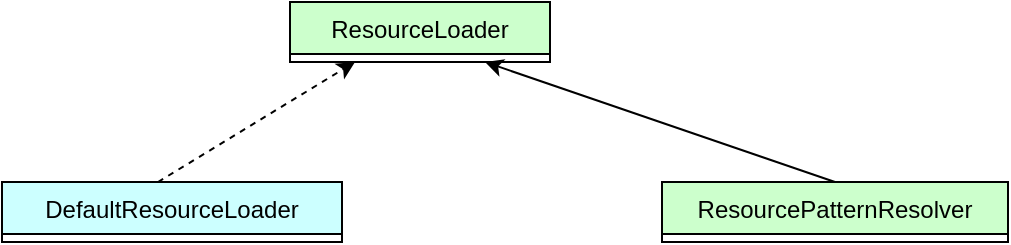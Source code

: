 <mxfile version="20.5.3" type="github">
  <diagram id="aS9pjdUC0Do7hMSleVWt" name="第 1 页">
    <mxGraphModel dx="2062" dy="1114" grid="0" gridSize="10" guides="1" tooltips="1" connect="1" arrows="1" fold="1" page="1" pageScale="1" pageWidth="1654" pageHeight="1169" background="none" math="0" shadow="0">
      <root>
        <mxCell id="0" />
        <mxCell id="1" parent="0" />
        <mxCell id="eDFqkNTLr4-eCkODvhOK-2" value="ResourceLoader" style="swimlane;fontStyle=0;childLayout=stackLayout;horizontal=1;startSize=26;fillColor=#CCFFCC;horizontalStack=0;resizeParent=1;resizeParentMax=0;resizeLast=0;collapsible=1;marginBottom=0;direction=east;strokeColor=default;swimlaneLine=1;glass=0;rounded=0;shadow=0;" parent="1" vertex="1" collapsed="1">
          <mxGeometry x="706" y="146" width="130" height="30" as="geometry">
            <mxRectangle x="758" y="56" width="180" height="52" as="alternateBounds" />
          </mxGeometry>
        </mxCell>
        <mxCell id="eDFqkNTLr4-eCkODvhOK-3" value="" style="text;strokeColor=none;fillColor=#CCFFCC;align=left;verticalAlign=top;spacingLeft=4;spacingRight=4;overflow=hidden;rotatable=0;points=[[0,0.5],[1,0.5]];portConstraint=eastwest;" parent="eDFqkNTLr4-eCkODvhOK-2" vertex="1">
          <mxGeometry y="26" width="180" height="26" as="geometry" />
        </mxCell>
        <mxCell id="eDFqkNTLr4-eCkODvhOK-7" value="DefaultResourceLoader" style="swimlane;fontStyle=0;childLayout=stackLayout;horizontal=1;startSize=26;fillColor=#CCFFFF;horizontalStack=0;resizeParent=1;resizeParentMax=0;resizeLast=0;collapsible=1;marginBottom=0;direction=east;strokeColor=default;swimlaneLine=1;glass=0;rounded=0;shadow=0;" parent="1" vertex="1" collapsed="1">
          <mxGeometry x="562" y="236" width="170" height="30" as="geometry">
            <mxRectangle x="604" y="162" width="183" height="52" as="alternateBounds" />
          </mxGeometry>
        </mxCell>
        <mxCell id="eDFqkNTLr4-eCkODvhOK-8" value="" style="text;strokeColor=none;fillColor=#CCFFFF;align=left;verticalAlign=top;spacingLeft=4;spacingRight=4;overflow=hidden;rotatable=0;points=[[0,0.5],[1,0.5]];portConstraint=eastwest;" parent="eDFqkNTLr4-eCkODvhOK-7" vertex="1">
          <mxGeometry y="26" width="183" height="26" as="geometry" />
        </mxCell>
        <mxCell id="eDFqkNTLr4-eCkODvhOK-10" value="ResourcePatternResolver" style="swimlane;fontStyle=0;childLayout=stackLayout;horizontal=1;startSize=26;fillColor=#CCFFCC;horizontalStack=0;resizeParent=1;resizeParentMax=0;resizeLast=0;collapsible=1;marginBottom=0;direction=east;strokeColor=default;swimlaneLine=1;glass=0;rounded=0;shadow=0;" parent="1" vertex="1" collapsed="1">
          <mxGeometry x="892" y="236" width="173" height="30" as="geometry">
            <mxRectangle x="955" y="162" width="180" height="52" as="alternateBounds" />
          </mxGeometry>
        </mxCell>
        <mxCell id="eDFqkNTLr4-eCkODvhOK-11" value="" style="text;strokeColor=none;fillColor=#CCFFCC;align=left;verticalAlign=top;spacingLeft=4;spacingRight=4;overflow=hidden;rotatable=0;points=[[0,0.5],[1,0.5]];portConstraint=eastwest;" parent="eDFqkNTLr4-eCkODvhOK-10" vertex="1">
          <mxGeometry y="26" width="180" height="26" as="geometry" />
        </mxCell>
        <mxCell id="rqdoCPFN9nggNmxES_CL-17" value="" style="endArrow=classic;html=1;rounded=0;dashed=1;entryX=0.25;entryY=1;entryDx=0;entryDy=0;" parent="1" edge="1" target="eDFqkNTLr4-eCkODvhOK-2">
          <mxGeometry width="50" height="50" relative="1" as="geometry">
            <mxPoint x="640" y="236" as="sourcePoint" />
            <mxPoint x="761" y="166" as="targetPoint" />
          </mxGeometry>
        </mxCell>
        <mxCell id="rqdoCPFN9nggNmxES_CL-21" value="" style="endArrow=classic;html=1;rounded=0;entryX=0.75;entryY=1;entryDx=0;entryDy=0;exitX=0.5;exitY=0;exitDx=0;exitDy=0;" parent="1" source="eDFqkNTLr4-eCkODvhOK-10" target="eDFqkNTLr4-eCkODvhOK-2" edge="1">
          <mxGeometry width="50" height="50" relative="1" as="geometry">
            <mxPoint x="999" y="236" as="sourcePoint" />
            <mxPoint x="1054" y="182" as="targetPoint" />
          </mxGeometry>
        </mxCell>
      </root>
    </mxGraphModel>
  </diagram>
</mxfile>
